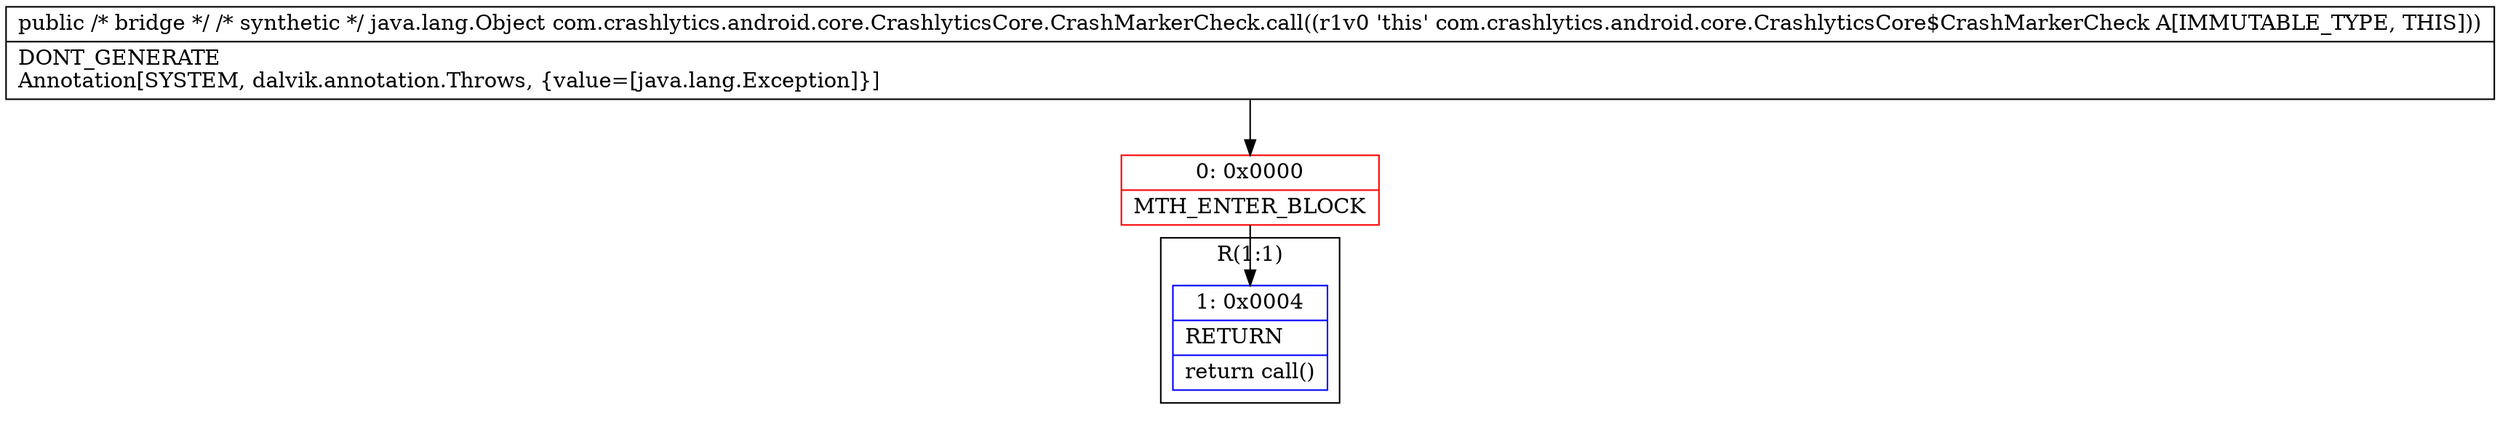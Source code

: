 digraph "CFG forcom.crashlytics.android.core.CrashlyticsCore.CrashMarkerCheck.call()Ljava\/lang\/Object;" {
subgraph cluster_Region_1723068727 {
label = "R(1:1)";
node [shape=record,color=blue];
Node_1 [shape=record,label="{1\:\ 0x0004|RETURN\l|return call()\l}"];
}
Node_0 [shape=record,color=red,label="{0\:\ 0x0000|MTH_ENTER_BLOCK\l}"];
MethodNode[shape=record,label="{public \/* bridge *\/ \/* synthetic *\/ java.lang.Object com.crashlytics.android.core.CrashlyticsCore.CrashMarkerCheck.call((r1v0 'this' com.crashlytics.android.core.CrashlyticsCore$CrashMarkerCheck A[IMMUTABLE_TYPE, THIS]))  | DONT_GENERATE\lAnnotation[SYSTEM, dalvik.annotation.Throws, \{value=[java.lang.Exception]\}]\l}"];
MethodNode -> Node_0;
Node_0 -> Node_1;
}


